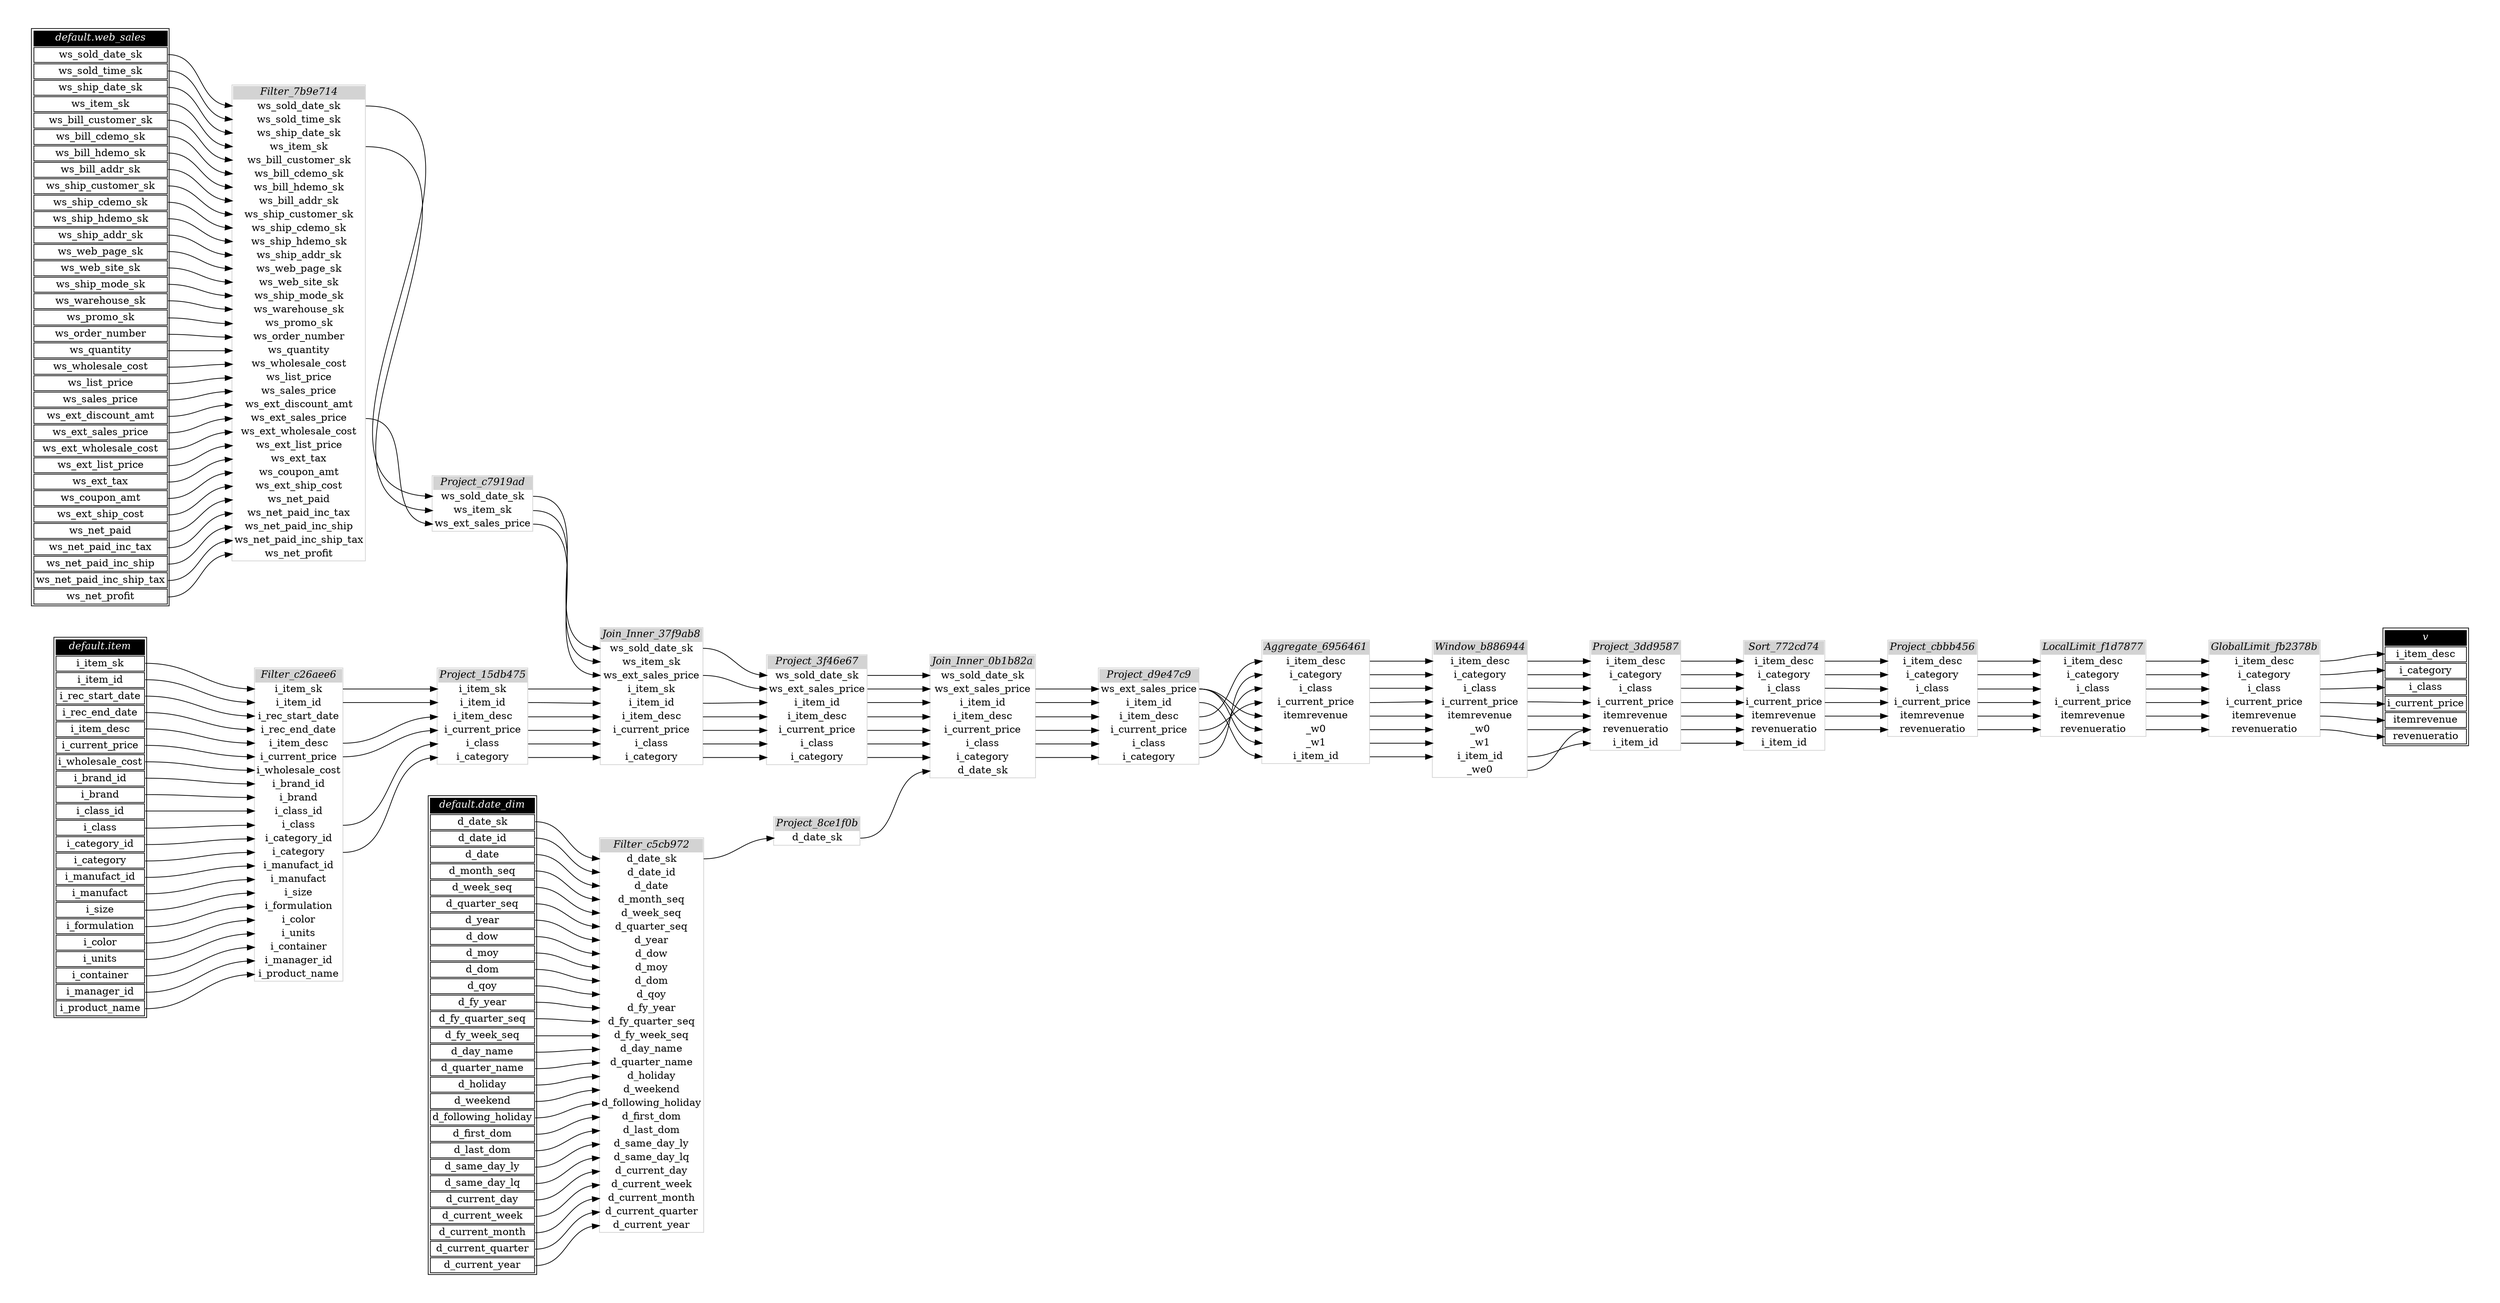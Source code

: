// Automatically generated by TPCDSFlowTestSuite


digraph {
  graph [pad="0.5" nodesep="0.5" ranksep="1" fontname="Helvetica" rankdir=LR];
  node [shape=plaintext]

  
"Aggregate_6956461" [label=<
<table color="lightgray" border="1" cellborder="0" cellspacing="0">
  <tr><td bgcolor="lightgray" port="nodeName"><i>Aggregate_6956461</i></td></tr>
  <tr><td port="0">i_item_desc</td></tr>
<tr><td port="1">i_category</td></tr>
<tr><td port="2">i_class</td></tr>
<tr><td port="3">i_current_price</td></tr>
<tr><td port="4">itemrevenue</td></tr>
<tr><td port="5">_w0</td></tr>
<tr><td port="6">_w1</td></tr>
<tr><td port="7">i_item_id</td></tr>
</table>>];
     

"Filter_7b9e714" [label=<
<table color="lightgray" border="1" cellborder="0" cellspacing="0">
  <tr><td bgcolor="lightgray" port="nodeName"><i>Filter_7b9e714</i></td></tr>
  <tr><td port="0">ws_sold_date_sk</td></tr>
<tr><td port="1">ws_sold_time_sk</td></tr>
<tr><td port="2">ws_ship_date_sk</td></tr>
<tr><td port="3">ws_item_sk</td></tr>
<tr><td port="4">ws_bill_customer_sk</td></tr>
<tr><td port="5">ws_bill_cdemo_sk</td></tr>
<tr><td port="6">ws_bill_hdemo_sk</td></tr>
<tr><td port="7">ws_bill_addr_sk</td></tr>
<tr><td port="8">ws_ship_customer_sk</td></tr>
<tr><td port="9">ws_ship_cdemo_sk</td></tr>
<tr><td port="10">ws_ship_hdemo_sk</td></tr>
<tr><td port="11">ws_ship_addr_sk</td></tr>
<tr><td port="12">ws_web_page_sk</td></tr>
<tr><td port="13">ws_web_site_sk</td></tr>
<tr><td port="14">ws_ship_mode_sk</td></tr>
<tr><td port="15">ws_warehouse_sk</td></tr>
<tr><td port="16">ws_promo_sk</td></tr>
<tr><td port="17">ws_order_number</td></tr>
<tr><td port="18">ws_quantity</td></tr>
<tr><td port="19">ws_wholesale_cost</td></tr>
<tr><td port="20">ws_list_price</td></tr>
<tr><td port="21">ws_sales_price</td></tr>
<tr><td port="22">ws_ext_discount_amt</td></tr>
<tr><td port="23">ws_ext_sales_price</td></tr>
<tr><td port="24">ws_ext_wholesale_cost</td></tr>
<tr><td port="25">ws_ext_list_price</td></tr>
<tr><td port="26">ws_ext_tax</td></tr>
<tr><td port="27">ws_coupon_amt</td></tr>
<tr><td port="28">ws_ext_ship_cost</td></tr>
<tr><td port="29">ws_net_paid</td></tr>
<tr><td port="30">ws_net_paid_inc_tax</td></tr>
<tr><td port="31">ws_net_paid_inc_ship</td></tr>
<tr><td port="32">ws_net_paid_inc_ship_tax</td></tr>
<tr><td port="33">ws_net_profit</td></tr>
</table>>];
     

"Filter_c26aee6" [label=<
<table color="lightgray" border="1" cellborder="0" cellspacing="0">
  <tr><td bgcolor="lightgray" port="nodeName"><i>Filter_c26aee6</i></td></tr>
  <tr><td port="0">i_item_sk</td></tr>
<tr><td port="1">i_item_id</td></tr>
<tr><td port="2">i_rec_start_date</td></tr>
<tr><td port="3">i_rec_end_date</td></tr>
<tr><td port="4">i_item_desc</td></tr>
<tr><td port="5">i_current_price</td></tr>
<tr><td port="6">i_wholesale_cost</td></tr>
<tr><td port="7">i_brand_id</td></tr>
<tr><td port="8">i_brand</td></tr>
<tr><td port="9">i_class_id</td></tr>
<tr><td port="10">i_class</td></tr>
<tr><td port="11">i_category_id</td></tr>
<tr><td port="12">i_category</td></tr>
<tr><td port="13">i_manufact_id</td></tr>
<tr><td port="14">i_manufact</td></tr>
<tr><td port="15">i_size</td></tr>
<tr><td port="16">i_formulation</td></tr>
<tr><td port="17">i_color</td></tr>
<tr><td port="18">i_units</td></tr>
<tr><td port="19">i_container</td></tr>
<tr><td port="20">i_manager_id</td></tr>
<tr><td port="21">i_product_name</td></tr>
</table>>];
     

"Filter_c5cb972" [label=<
<table color="lightgray" border="1" cellborder="0" cellspacing="0">
  <tr><td bgcolor="lightgray" port="nodeName"><i>Filter_c5cb972</i></td></tr>
  <tr><td port="0">d_date_sk</td></tr>
<tr><td port="1">d_date_id</td></tr>
<tr><td port="2">d_date</td></tr>
<tr><td port="3">d_month_seq</td></tr>
<tr><td port="4">d_week_seq</td></tr>
<tr><td port="5">d_quarter_seq</td></tr>
<tr><td port="6">d_year</td></tr>
<tr><td port="7">d_dow</td></tr>
<tr><td port="8">d_moy</td></tr>
<tr><td port="9">d_dom</td></tr>
<tr><td port="10">d_qoy</td></tr>
<tr><td port="11">d_fy_year</td></tr>
<tr><td port="12">d_fy_quarter_seq</td></tr>
<tr><td port="13">d_fy_week_seq</td></tr>
<tr><td port="14">d_day_name</td></tr>
<tr><td port="15">d_quarter_name</td></tr>
<tr><td port="16">d_holiday</td></tr>
<tr><td port="17">d_weekend</td></tr>
<tr><td port="18">d_following_holiday</td></tr>
<tr><td port="19">d_first_dom</td></tr>
<tr><td port="20">d_last_dom</td></tr>
<tr><td port="21">d_same_day_ly</td></tr>
<tr><td port="22">d_same_day_lq</td></tr>
<tr><td port="23">d_current_day</td></tr>
<tr><td port="24">d_current_week</td></tr>
<tr><td port="25">d_current_month</td></tr>
<tr><td port="26">d_current_quarter</td></tr>
<tr><td port="27">d_current_year</td></tr>
</table>>];
     

"GlobalLimit_fb2378b" [label=<
<table color="lightgray" border="1" cellborder="0" cellspacing="0">
  <tr><td bgcolor="lightgray" port="nodeName"><i>GlobalLimit_fb2378b</i></td></tr>
  <tr><td port="0">i_item_desc</td></tr>
<tr><td port="1">i_category</td></tr>
<tr><td port="2">i_class</td></tr>
<tr><td port="3">i_current_price</td></tr>
<tr><td port="4">itemrevenue</td></tr>
<tr><td port="5">revenueratio</td></tr>
</table>>];
     

"Join_Inner_0b1b82a" [label=<
<table color="lightgray" border="1" cellborder="0" cellspacing="0">
  <tr><td bgcolor="lightgray" port="nodeName"><i>Join_Inner_0b1b82a</i></td></tr>
  <tr><td port="0">ws_sold_date_sk</td></tr>
<tr><td port="1">ws_ext_sales_price</td></tr>
<tr><td port="2">i_item_id</td></tr>
<tr><td port="3">i_item_desc</td></tr>
<tr><td port="4">i_current_price</td></tr>
<tr><td port="5">i_class</td></tr>
<tr><td port="6">i_category</td></tr>
<tr><td port="7">d_date_sk</td></tr>
</table>>];
     

"Join_Inner_37f9ab8" [label=<
<table color="lightgray" border="1" cellborder="0" cellspacing="0">
  <tr><td bgcolor="lightgray" port="nodeName"><i>Join_Inner_37f9ab8</i></td></tr>
  <tr><td port="0">ws_sold_date_sk</td></tr>
<tr><td port="1">ws_item_sk</td></tr>
<tr><td port="2">ws_ext_sales_price</td></tr>
<tr><td port="3">i_item_sk</td></tr>
<tr><td port="4">i_item_id</td></tr>
<tr><td port="5">i_item_desc</td></tr>
<tr><td port="6">i_current_price</td></tr>
<tr><td port="7">i_class</td></tr>
<tr><td port="8">i_category</td></tr>
</table>>];
     

"LocalLimit_f1d7877" [label=<
<table color="lightgray" border="1" cellborder="0" cellspacing="0">
  <tr><td bgcolor="lightgray" port="nodeName"><i>LocalLimit_f1d7877</i></td></tr>
  <tr><td port="0">i_item_desc</td></tr>
<tr><td port="1">i_category</td></tr>
<tr><td port="2">i_class</td></tr>
<tr><td port="3">i_current_price</td></tr>
<tr><td port="4">itemrevenue</td></tr>
<tr><td port="5">revenueratio</td></tr>
</table>>];
     

"Project_15db475" [label=<
<table color="lightgray" border="1" cellborder="0" cellspacing="0">
  <tr><td bgcolor="lightgray" port="nodeName"><i>Project_15db475</i></td></tr>
  <tr><td port="0">i_item_sk</td></tr>
<tr><td port="1">i_item_id</td></tr>
<tr><td port="2">i_item_desc</td></tr>
<tr><td port="3">i_current_price</td></tr>
<tr><td port="4">i_class</td></tr>
<tr><td port="5">i_category</td></tr>
</table>>];
     

"Project_3dd9587" [label=<
<table color="lightgray" border="1" cellborder="0" cellspacing="0">
  <tr><td bgcolor="lightgray" port="nodeName"><i>Project_3dd9587</i></td></tr>
  <tr><td port="0">i_item_desc</td></tr>
<tr><td port="1">i_category</td></tr>
<tr><td port="2">i_class</td></tr>
<tr><td port="3">i_current_price</td></tr>
<tr><td port="4">itemrevenue</td></tr>
<tr><td port="5">revenueratio</td></tr>
<tr><td port="6">i_item_id</td></tr>
</table>>];
     

"Project_3f46e67" [label=<
<table color="lightgray" border="1" cellborder="0" cellspacing="0">
  <tr><td bgcolor="lightgray" port="nodeName"><i>Project_3f46e67</i></td></tr>
  <tr><td port="0">ws_sold_date_sk</td></tr>
<tr><td port="1">ws_ext_sales_price</td></tr>
<tr><td port="2">i_item_id</td></tr>
<tr><td port="3">i_item_desc</td></tr>
<tr><td port="4">i_current_price</td></tr>
<tr><td port="5">i_class</td></tr>
<tr><td port="6">i_category</td></tr>
</table>>];
     

"Project_8ce1f0b" [label=<
<table color="lightgray" border="1" cellborder="0" cellspacing="0">
  <tr><td bgcolor="lightgray" port="nodeName"><i>Project_8ce1f0b</i></td></tr>
  <tr><td port="0">d_date_sk</td></tr>
</table>>];
     

"Project_c7919ad" [label=<
<table color="lightgray" border="1" cellborder="0" cellspacing="0">
  <tr><td bgcolor="lightgray" port="nodeName"><i>Project_c7919ad</i></td></tr>
  <tr><td port="0">ws_sold_date_sk</td></tr>
<tr><td port="1">ws_item_sk</td></tr>
<tr><td port="2">ws_ext_sales_price</td></tr>
</table>>];
     

"Project_cbbb456" [label=<
<table color="lightgray" border="1" cellborder="0" cellspacing="0">
  <tr><td bgcolor="lightgray" port="nodeName"><i>Project_cbbb456</i></td></tr>
  <tr><td port="0">i_item_desc</td></tr>
<tr><td port="1">i_category</td></tr>
<tr><td port="2">i_class</td></tr>
<tr><td port="3">i_current_price</td></tr>
<tr><td port="4">itemrevenue</td></tr>
<tr><td port="5">revenueratio</td></tr>
</table>>];
     

"Project_d9e47c9" [label=<
<table color="lightgray" border="1" cellborder="0" cellspacing="0">
  <tr><td bgcolor="lightgray" port="nodeName"><i>Project_d9e47c9</i></td></tr>
  <tr><td port="0">ws_ext_sales_price</td></tr>
<tr><td port="1">i_item_id</td></tr>
<tr><td port="2">i_item_desc</td></tr>
<tr><td port="3">i_current_price</td></tr>
<tr><td port="4">i_class</td></tr>
<tr><td port="5">i_category</td></tr>
</table>>];
     

"Sort_772cd74" [label=<
<table color="lightgray" border="1" cellborder="0" cellspacing="0">
  <tr><td bgcolor="lightgray" port="nodeName"><i>Sort_772cd74</i></td></tr>
  <tr><td port="0">i_item_desc</td></tr>
<tr><td port="1">i_category</td></tr>
<tr><td port="2">i_class</td></tr>
<tr><td port="3">i_current_price</td></tr>
<tr><td port="4">itemrevenue</td></tr>
<tr><td port="5">revenueratio</td></tr>
<tr><td port="6">i_item_id</td></tr>
</table>>];
     

"Window_b886944" [label=<
<table color="lightgray" border="1" cellborder="0" cellspacing="0">
  <tr><td bgcolor="lightgray" port="nodeName"><i>Window_b886944</i></td></tr>
  <tr><td port="0">i_item_desc</td></tr>
<tr><td port="1">i_category</td></tr>
<tr><td port="2">i_class</td></tr>
<tr><td port="3">i_current_price</td></tr>
<tr><td port="4">itemrevenue</td></tr>
<tr><td port="5">_w0</td></tr>
<tr><td port="6">_w1</td></tr>
<tr><td port="7">i_item_id</td></tr>
<tr><td port="8">_we0</td></tr>
</table>>];
     

"default.date_dim" [color="black" label=<
<table>
  <tr><td bgcolor="black" port="nodeName"><i><font color="white">default.date_dim</font></i></td></tr>
  <tr><td port="0">d_date_sk</td></tr>
<tr><td port="1">d_date_id</td></tr>
<tr><td port="2">d_date</td></tr>
<tr><td port="3">d_month_seq</td></tr>
<tr><td port="4">d_week_seq</td></tr>
<tr><td port="5">d_quarter_seq</td></tr>
<tr><td port="6">d_year</td></tr>
<tr><td port="7">d_dow</td></tr>
<tr><td port="8">d_moy</td></tr>
<tr><td port="9">d_dom</td></tr>
<tr><td port="10">d_qoy</td></tr>
<tr><td port="11">d_fy_year</td></tr>
<tr><td port="12">d_fy_quarter_seq</td></tr>
<tr><td port="13">d_fy_week_seq</td></tr>
<tr><td port="14">d_day_name</td></tr>
<tr><td port="15">d_quarter_name</td></tr>
<tr><td port="16">d_holiday</td></tr>
<tr><td port="17">d_weekend</td></tr>
<tr><td port="18">d_following_holiday</td></tr>
<tr><td port="19">d_first_dom</td></tr>
<tr><td port="20">d_last_dom</td></tr>
<tr><td port="21">d_same_day_ly</td></tr>
<tr><td port="22">d_same_day_lq</td></tr>
<tr><td port="23">d_current_day</td></tr>
<tr><td port="24">d_current_week</td></tr>
<tr><td port="25">d_current_month</td></tr>
<tr><td port="26">d_current_quarter</td></tr>
<tr><td port="27">d_current_year</td></tr>
</table>>];
     

"default.item" [color="black" label=<
<table>
  <tr><td bgcolor="black" port="nodeName"><i><font color="white">default.item</font></i></td></tr>
  <tr><td port="0">i_item_sk</td></tr>
<tr><td port="1">i_item_id</td></tr>
<tr><td port="2">i_rec_start_date</td></tr>
<tr><td port="3">i_rec_end_date</td></tr>
<tr><td port="4">i_item_desc</td></tr>
<tr><td port="5">i_current_price</td></tr>
<tr><td port="6">i_wholesale_cost</td></tr>
<tr><td port="7">i_brand_id</td></tr>
<tr><td port="8">i_brand</td></tr>
<tr><td port="9">i_class_id</td></tr>
<tr><td port="10">i_class</td></tr>
<tr><td port="11">i_category_id</td></tr>
<tr><td port="12">i_category</td></tr>
<tr><td port="13">i_manufact_id</td></tr>
<tr><td port="14">i_manufact</td></tr>
<tr><td port="15">i_size</td></tr>
<tr><td port="16">i_formulation</td></tr>
<tr><td port="17">i_color</td></tr>
<tr><td port="18">i_units</td></tr>
<tr><td port="19">i_container</td></tr>
<tr><td port="20">i_manager_id</td></tr>
<tr><td port="21">i_product_name</td></tr>
</table>>];
     

"default.web_sales" [color="black" label=<
<table>
  <tr><td bgcolor="black" port="nodeName"><i><font color="white">default.web_sales</font></i></td></tr>
  <tr><td port="0">ws_sold_date_sk</td></tr>
<tr><td port="1">ws_sold_time_sk</td></tr>
<tr><td port="2">ws_ship_date_sk</td></tr>
<tr><td port="3">ws_item_sk</td></tr>
<tr><td port="4">ws_bill_customer_sk</td></tr>
<tr><td port="5">ws_bill_cdemo_sk</td></tr>
<tr><td port="6">ws_bill_hdemo_sk</td></tr>
<tr><td port="7">ws_bill_addr_sk</td></tr>
<tr><td port="8">ws_ship_customer_sk</td></tr>
<tr><td port="9">ws_ship_cdemo_sk</td></tr>
<tr><td port="10">ws_ship_hdemo_sk</td></tr>
<tr><td port="11">ws_ship_addr_sk</td></tr>
<tr><td port="12">ws_web_page_sk</td></tr>
<tr><td port="13">ws_web_site_sk</td></tr>
<tr><td port="14">ws_ship_mode_sk</td></tr>
<tr><td port="15">ws_warehouse_sk</td></tr>
<tr><td port="16">ws_promo_sk</td></tr>
<tr><td port="17">ws_order_number</td></tr>
<tr><td port="18">ws_quantity</td></tr>
<tr><td port="19">ws_wholesale_cost</td></tr>
<tr><td port="20">ws_list_price</td></tr>
<tr><td port="21">ws_sales_price</td></tr>
<tr><td port="22">ws_ext_discount_amt</td></tr>
<tr><td port="23">ws_ext_sales_price</td></tr>
<tr><td port="24">ws_ext_wholesale_cost</td></tr>
<tr><td port="25">ws_ext_list_price</td></tr>
<tr><td port="26">ws_ext_tax</td></tr>
<tr><td port="27">ws_coupon_amt</td></tr>
<tr><td port="28">ws_ext_ship_cost</td></tr>
<tr><td port="29">ws_net_paid</td></tr>
<tr><td port="30">ws_net_paid_inc_tax</td></tr>
<tr><td port="31">ws_net_paid_inc_ship</td></tr>
<tr><td port="32">ws_net_paid_inc_ship_tax</td></tr>
<tr><td port="33">ws_net_profit</td></tr>
</table>>];
     

"v" [color="black" label=<
<table>
  <tr><td bgcolor="black" port="nodeName"><i><font color="white">v</font></i></td></tr>
  <tr><td port="0">i_item_desc</td></tr>
<tr><td port="1">i_category</td></tr>
<tr><td port="2">i_class</td></tr>
<tr><td port="3">i_current_price</td></tr>
<tr><td port="4">itemrevenue</td></tr>
<tr><td port="5">revenueratio</td></tr>
</table>>];
     
  "Aggregate_6956461":0 -> "Window_b886944":0;
"Aggregate_6956461":1 -> "Window_b886944":1;
"Aggregate_6956461":2 -> "Window_b886944":2;
"Aggregate_6956461":3 -> "Window_b886944":3;
"Aggregate_6956461":4 -> "Window_b886944":4;
"Aggregate_6956461":5 -> "Window_b886944":5;
"Aggregate_6956461":6 -> "Window_b886944":6;
"Aggregate_6956461":7 -> "Window_b886944":7;
"Filter_7b9e714":0 -> "Project_c7919ad":0;
"Filter_7b9e714":23 -> "Project_c7919ad":2;
"Filter_7b9e714":3 -> "Project_c7919ad":1;
"Filter_c26aee6":0 -> "Project_15db475":0;
"Filter_c26aee6":1 -> "Project_15db475":1;
"Filter_c26aee6":10 -> "Project_15db475":4;
"Filter_c26aee6":12 -> "Project_15db475":5;
"Filter_c26aee6":4 -> "Project_15db475":2;
"Filter_c26aee6":5 -> "Project_15db475":3;
"Filter_c5cb972":0 -> "Project_8ce1f0b":0;
"GlobalLimit_fb2378b":0 -> "v":0;
"GlobalLimit_fb2378b":1 -> "v":1;
"GlobalLimit_fb2378b":2 -> "v":2;
"GlobalLimit_fb2378b":3 -> "v":3;
"GlobalLimit_fb2378b":4 -> "v":4;
"GlobalLimit_fb2378b":5 -> "v":5;
"Join_Inner_0b1b82a":1 -> "Project_d9e47c9":0;
"Join_Inner_0b1b82a":2 -> "Project_d9e47c9":1;
"Join_Inner_0b1b82a":3 -> "Project_d9e47c9":2;
"Join_Inner_0b1b82a":4 -> "Project_d9e47c9":3;
"Join_Inner_0b1b82a":5 -> "Project_d9e47c9":4;
"Join_Inner_0b1b82a":6 -> "Project_d9e47c9":5;
"Join_Inner_37f9ab8":0 -> "Project_3f46e67":0;
"Join_Inner_37f9ab8":2 -> "Project_3f46e67":1;
"Join_Inner_37f9ab8":4 -> "Project_3f46e67":2;
"Join_Inner_37f9ab8":5 -> "Project_3f46e67":3;
"Join_Inner_37f9ab8":6 -> "Project_3f46e67":4;
"Join_Inner_37f9ab8":7 -> "Project_3f46e67":5;
"Join_Inner_37f9ab8":8 -> "Project_3f46e67":6;
"LocalLimit_f1d7877":0 -> "GlobalLimit_fb2378b":0;
"LocalLimit_f1d7877":1 -> "GlobalLimit_fb2378b":1;
"LocalLimit_f1d7877":2 -> "GlobalLimit_fb2378b":2;
"LocalLimit_f1d7877":3 -> "GlobalLimit_fb2378b":3;
"LocalLimit_f1d7877":4 -> "GlobalLimit_fb2378b":4;
"LocalLimit_f1d7877":5 -> "GlobalLimit_fb2378b":5;
"Project_15db475":0 -> "Join_Inner_37f9ab8":3;
"Project_15db475":1 -> "Join_Inner_37f9ab8":4;
"Project_15db475":2 -> "Join_Inner_37f9ab8":5;
"Project_15db475":3 -> "Join_Inner_37f9ab8":6;
"Project_15db475":4 -> "Join_Inner_37f9ab8":7;
"Project_15db475":5 -> "Join_Inner_37f9ab8":8;
"Project_3dd9587":0 -> "Sort_772cd74":0;
"Project_3dd9587":1 -> "Sort_772cd74":1;
"Project_3dd9587":2 -> "Sort_772cd74":2;
"Project_3dd9587":3 -> "Sort_772cd74":3;
"Project_3dd9587":4 -> "Sort_772cd74":4;
"Project_3dd9587":5 -> "Sort_772cd74":5;
"Project_3dd9587":6 -> "Sort_772cd74":6;
"Project_3f46e67":0 -> "Join_Inner_0b1b82a":0;
"Project_3f46e67":1 -> "Join_Inner_0b1b82a":1;
"Project_3f46e67":2 -> "Join_Inner_0b1b82a":2;
"Project_3f46e67":3 -> "Join_Inner_0b1b82a":3;
"Project_3f46e67":4 -> "Join_Inner_0b1b82a":4;
"Project_3f46e67":5 -> "Join_Inner_0b1b82a":5;
"Project_3f46e67":6 -> "Join_Inner_0b1b82a":6;
"Project_8ce1f0b":0 -> "Join_Inner_0b1b82a":7;
"Project_c7919ad":0 -> "Join_Inner_37f9ab8":0;
"Project_c7919ad":1 -> "Join_Inner_37f9ab8":1;
"Project_c7919ad":2 -> "Join_Inner_37f9ab8":2;
"Project_cbbb456":0 -> "LocalLimit_f1d7877":0;
"Project_cbbb456":1 -> "LocalLimit_f1d7877":1;
"Project_cbbb456":2 -> "LocalLimit_f1d7877":2;
"Project_cbbb456":3 -> "LocalLimit_f1d7877":3;
"Project_cbbb456":4 -> "LocalLimit_f1d7877":4;
"Project_cbbb456":5 -> "LocalLimit_f1d7877":5;
"Project_d9e47c9":0 -> "Aggregate_6956461":4;
"Project_d9e47c9":0 -> "Aggregate_6956461":5;
"Project_d9e47c9":0 -> "Aggregate_6956461":6;
"Project_d9e47c9":1 -> "Aggregate_6956461":7;
"Project_d9e47c9":2 -> "Aggregate_6956461":0;
"Project_d9e47c9":3 -> "Aggregate_6956461":3;
"Project_d9e47c9":4 -> "Aggregate_6956461":2;
"Project_d9e47c9":5 -> "Aggregate_6956461":1;
"Sort_772cd74":0 -> "Project_cbbb456":0;
"Sort_772cd74":1 -> "Project_cbbb456":1;
"Sort_772cd74":2 -> "Project_cbbb456":2;
"Sort_772cd74":3 -> "Project_cbbb456":3;
"Sort_772cd74":4 -> "Project_cbbb456":4;
"Sort_772cd74":5 -> "Project_cbbb456":5;
"Window_b886944":0 -> "Project_3dd9587":0;
"Window_b886944":1 -> "Project_3dd9587":1;
"Window_b886944":2 -> "Project_3dd9587":2;
"Window_b886944":3 -> "Project_3dd9587":3;
"Window_b886944":4 -> "Project_3dd9587":4;
"Window_b886944":5 -> "Project_3dd9587":5;
"Window_b886944":7 -> "Project_3dd9587":6;
"Window_b886944":8 -> "Project_3dd9587":5;
"default.date_dim":0 -> "Filter_c5cb972":0;
"default.date_dim":1 -> "Filter_c5cb972":1;
"default.date_dim":10 -> "Filter_c5cb972":10;
"default.date_dim":11 -> "Filter_c5cb972":11;
"default.date_dim":12 -> "Filter_c5cb972":12;
"default.date_dim":13 -> "Filter_c5cb972":13;
"default.date_dim":14 -> "Filter_c5cb972":14;
"default.date_dim":15 -> "Filter_c5cb972":15;
"default.date_dim":16 -> "Filter_c5cb972":16;
"default.date_dim":17 -> "Filter_c5cb972":17;
"default.date_dim":18 -> "Filter_c5cb972":18;
"default.date_dim":19 -> "Filter_c5cb972":19;
"default.date_dim":2 -> "Filter_c5cb972":2;
"default.date_dim":20 -> "Filter_c5cb972":20;
"default.date_dim":21 -> "Filter_c5cb972":21;
"default.date_dim":22 -> "Filter_c5cb972":22;
"default.date_dim":23 -> "Filter_c5cb972":23;
"default.date_dim":24 -> "Filter_c5cb972":24;
"default.date_dim":25 -> "Filter_c5cb972":25;
"default.date_dim":26 -> "Filter_c5cb972":26;
"default.date_dim":27 -> "Filter_c5cb972":27;
"default.date_dim":3 -> "Filter_c5cb972":3;
"default.date_dim":4 -> "Filter_c5cb972":4;
"default.date_dim":5 -> "Filter_c5cb972":5;
"default.date_dim":6 -> "Filter_c5cb972":6;
"default.date_dim":7 -> "Filter_c5cb972":7;
"default.date_dim":8 -> "Filter_c5cb972":8;
"default.date_dim":9 -> "Filter_c5cb972":9;
"default.item":0 -> "Filter_c26aee6":0;
"default.item":1 -> "Filter_c26aee6":1;
"default.item":10 -> "Filter_c26aee6":10;
"default.item":11 -> "Filter_c26aee6":11;
"default.item":12 -> "Filter_c26aee6":12;
"default.item":13 -> "Filter_c26aee6":13;
"default.item":14 -> "Filter_c26aee6":14;
"default.item":15 -> "Filter_c26aee6":15;
"default.item":16 -> "Filter_c26aee6":16;
"default.item":17 -> "Filter_c26aee6":17;
"default.item":18 -> "Filter_c26aee6":18;
"default.item":19 -> "Filter_c26aee6":19;
"default.item":2 -> "Filter_c26aee6":2;
"default.item":20 -> "Filter_c26aee6":20;
"default.item":21 -> "Filter_c26aee6":21;
"default.item":3 -> "Filter_c26aee6":3;
"default.item":4 -> "Filter_c26aee6":4;
"default.item":5 -> "Filter_c26aee6":5;
"default.item":6 -> "Filter_c26aee6":6;
"default.item":7 -> "Filter_c26aee6":7;
"default.item":8 -> "Filter_c26aee6":8;
"default.item":9 -> "Filter_c26aee6":9;
"default.web_sales":0 -> "Filter_7b9e714":0;
"default.web_sales":1 -> "Filter_7b9e714":1;
"default.web_sales":10 -> "Filter_7b9e714":10;
"default.web_sales":11 -> "Filter_7b9e714":11;
"default.web_sales":12 -> "Filter_7b9e714":12;
"default.web_sales":13 -> "Filter_7b9e714":13;
"default.web_sales":14 -> "Filter_7b9e714":14;
"default.web_sales":15 -> "Filter_7b9e714":15;
"default.web_sales":16 -> "Filter_7b9e714":16;
"default.web_sales":17 -> "Filter_7b9e714":17;
"default.web_sales":18 -> "Filter_7b9e714":18;
"default.web_sales":19 -> "Filter_7b9e714":19;
"default.web_sales":2 -> "Filter_7b9e714":2;
"default.web_sales":20 -> "Filter_7b9e714":20;
"default.web_sales":21 -> "Filter_7b9e714":21;
"default.web_sales":22 -> "Filter_7b9e714":22;
"default.web_sales":23 -> "Filter_7b9e714":23;
"default.web_sales":24 -> "Filter_7b9e714":24;
"default.web_sales":25 -> "Filter_7b9e714":25;
"default.web_sales":26 -> "Filter_7b9e714":26;
"default.web_sales":27 -> "Filter_7b9e714":27;
"default.web_sales":28 -> "Filter_7b9e714":28;
"default.web_sales":29 -> "Filter_7b9e714":29;
"default.web_sales":3 -> "Filter_7b9e714":3;
"default.web_sales":30 -> "Filter_7b9e714":30;
"default.web_sales":31 -> "Filter_7b9e714":31;
"default.web_sales":32 -> "Filter_7b9e714":32;
"default.web_sales":33 -> "Filter_7b9e714":33;
"default.web_sales":4 -> "Filter_7b9e714":4;
"default.web_sales":5 -> "Filter_7b9e714":5;
"default.web_sales":6 -> "Filter_7b9e714":6;
"default.web_sales":7 -> "Filter_7b9e714":7;
"default.web_sales":8 -> "Filter_7b9e714":8;
"default.web_sales":9 -> "Filter_7b9e714":9;
}
       